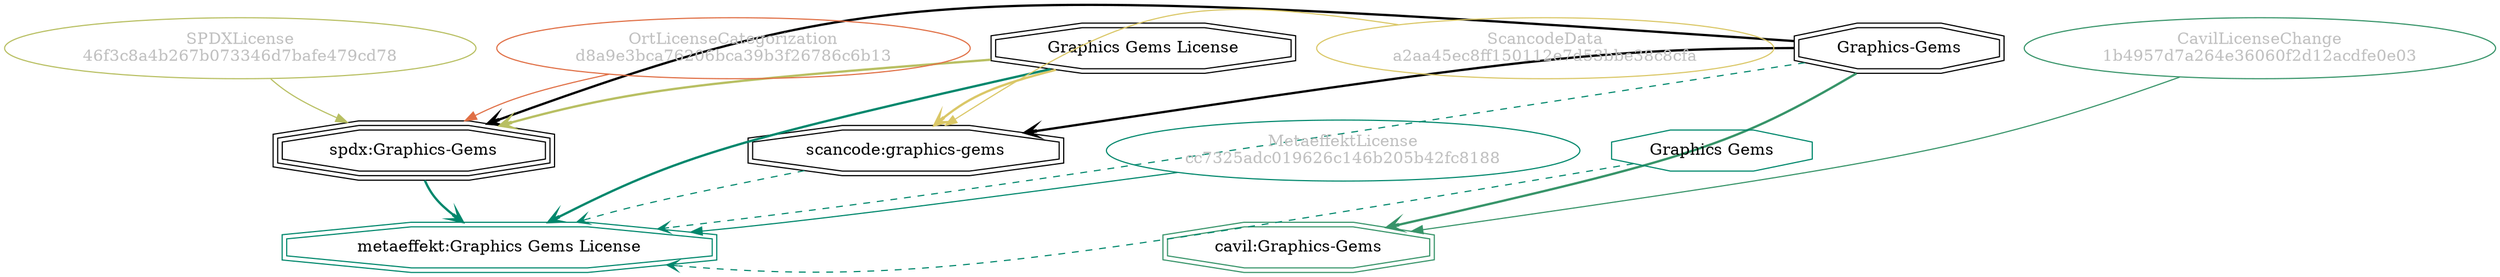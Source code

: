 strict digraph {
    node [shape=box];
    graph [splines=curved];
    2055 [label="SPDXLicense\n46f3c8a4b267b073346d7bafe479cd78"
         ,fontcolor=gray
         ,color="#b8bf62"
         ,fillcolor="beige;1"
         ,shape=ellipse];
    2056 [label="spdx:Graphics-Gems"
         ,shape=tripleoctagon];
    2057 [label="Graphics-Gems"
         ,shape=doubleoctagon];
    2058 [label="Graphics Gems License"
         ,shape=doubleoctagon];
    16746 [label="ScancodeData\na2aa45ec8ff150112e7d53bbe38c8cfa"
          ,fontcolor=gray
          ,color="#dac767"
          ,fillcolor="beige;1"
          ,shape=ellipse];
    16747 [label="scancode:graphics-gems"
          ,shape=doubleoctagon];
    28733 [label="OrtLicenseCategorization\nd8a9e3bca76206bca39b3f26786c6b13"
          ,fontcolor=gray
          ,color="#e06f45"
          ,fillcolor="beige;1"
          ,shape=ellipse];
    36934 [label="CavilLicenseChange\n1b4957d7a264e36060f2d12acdfe0e03"
          ,fontcolor=gray
          ,color="#379469"
          ,fillcolor="beige;1"
          ,shape=ellipse];
    36935 [label="cavil:Graphics-Gems"
          ,color="#379469"
          ,shape=doubleoctagon];
    42202 [label="MetaeffektLicense\ncc7325adc019626c146b205b42fc8188"
          ,fontcolor=gray
          ,color="#00876c"
          ,fillcolor="beige;1"
          ,shape=ellipse];
    42203 [label="metaeffekt:Graphics Gems License"
          ,color="#00876c"
          ,shape=doubleoctagon];
    42204 [label="Graphics Gems"
          ,color="#00876c"
          ,shape=octagon];
    2055 -> 2056 [weight=0.5
                 ,color="#b8bf62"];
    2056 -> 42203 [style=bold
                  ,arrowhead=vee
                  ,weight=0.7
                  ,color="#00876c"];
    2057 -> 2056 [style=bold
                 ,arrowhead=vee
                 ,weight=0.7];
    2057 -> 16747 [style=bold
                  ,arrowhead=vee
                  ,weight=0.7];
    2057 -> 36935 [style=bold
                  ,arrowhead=vee
                  ,weight=0.7
                  ,color="#379469"];
    2057 -> 36935 [style=bold
                  ,arrowhead=vee
                  ,weight=0.7
                  ,color="#379469"];
    2057 -> 42203 [style=dashed
                  ,arrowhead=vee
                  ,weight=0.5
                  ,color="#00876c"];
    2058 -> 2056 [style=bold
                 ,arrowhead=vee
                 ,weight=0.7
                 ,color="#b8bf62"];
    2058 -> 16747 [style=bold
                  ,arrowhead=vee
                  ,weight=0.7
                  ,color="#dac767"];
    2058 -> 42203 [style=bold
                  ,arrowhead=vee
                  ,weight=0.7
                  ,color="#00876c"];
    2058 -> 42203 [style=bold
                  ,arrowhead=vee
                  ,weight=0.7
                  ,color="#00876c"];
    16746 -> 16747 [weight=0.5
                   ,color="#dac767"];
    16747 -> 42203 [style=dashed
                   ,arrowhead=vee
                   ,weight=0.5
                   ,color="#00876c"];
    28733 -> 2056 [weight=0.5
                  ,color="#e06f45"];
    36934 -> 36935 [weight=0.5
                   ,color="#379469"];
    42202 -> 42203 [weight=0.5
                   ,color="#00876c"];
    42204 -> 42203 [style=dashed
                   ,arrowhead=vee
                   ,weight=0.5
                   ,color="#00876c"];
}
